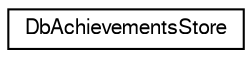 digraph G
{
  edge [fontname="FreeSans",fontsize="10",labelfontname="FreeSans",labelfontsize="10"];
  node [fontname="FreeSans",fontsize="10",shape=record];
  rankdir=LR;
  Node1 [label="DbAchievementsStore",height=0.2,width=0.4,color="black", fillcolor="white", style="filled",URL="$de/d8a/classcom_1_1scoreloop_1_1client_1_1android_1_1core_1_1persistence_1_1_db_achievements_store.html"];
}
